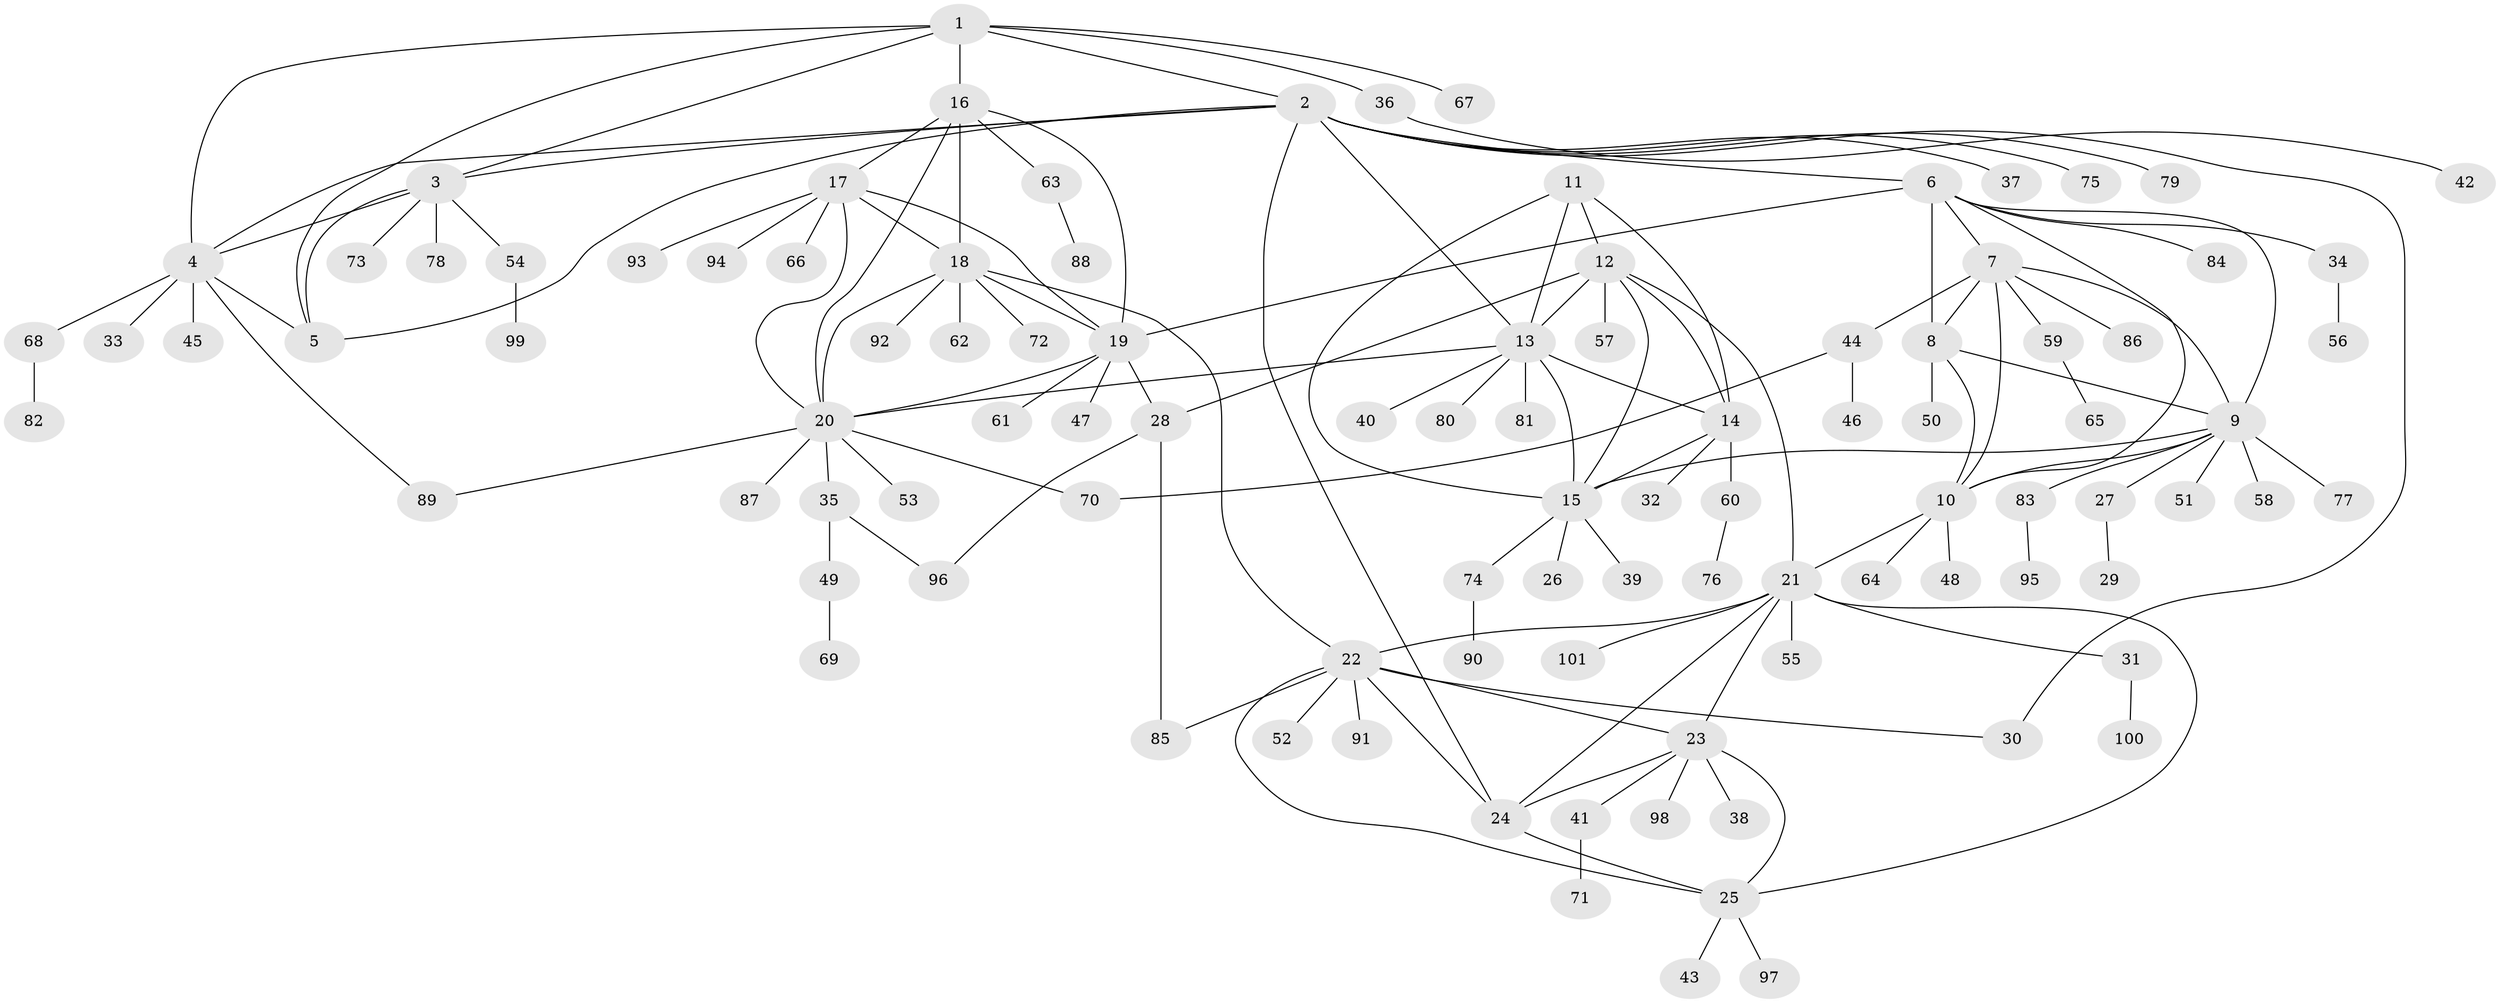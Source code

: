 // Generated by graph-tools (version 1.1) at 2025/37/03/09/25 02:37:10]
// undirected, 101 vertices, 142 edges
graph export_dot {
graph [start="1"]
  node [color=gray90,style=filled];
  1;
  2;
  3;
  4;
  5;
  6;
  7;
  8;
  9;
  10;
  11;
  12;
  13;
  14;
  15;
  16;
  17;
  18;
  19;
  20;
  21;
  22;
  23;
  24;
  25;
  26;
  27;
  28;
  29;
  30;
  31;
  32;
  33;
  34;
  35;
  36;
  37;
  38;
  39;
  40;
  41;
  42;
  43;
  44;
  45;
  46;
  47;
  48;
  49;
  50;
  51;
  52;
  53;
  54;
  55;
  56;
  57;
  58;
  59;
  60;
  61;
  62;
  63;
  64;
  65;
  66;
  67;
  68;
  69;
  70;
  71;
  72;
  73;
  74;
  75;
  76;
  77;
  78;
  79;
  80;
  81;
  82;
  83;
  84;
  85;
  86;
  87;
  88;
  89;
  90;
  91;
  92;
  93;
  94;
  95;
  96;
  97;
  98;
  99;
  100;
  101;
  1 -- 2;
  1 -- 3;
  1 -- 4;
  1 -- 5;
  1 -- 16;
  1 -- 36;
  1 -- 67;
  2 -- 3;
  2 -- 4;
  2 -- 5;
  2 -- 6;
  2 -- 13;
  2 -- 24;
  2 -- 30;
  2 -- 37;
  2 -- 75;
  2 -- 79;
  3 -- 4;
  3 -- 5;
  3 -- 54;
  3 -- 73;
  3 -- 78;
  4 -- 5;
  4 -- 33;
  4 -- 45;
  4 -- 68;
  4 -- 89;
  6 -- 7;
  6 -- 8;
  6 -- 9;
  6 -- 10;
  6 -- 19;
  6 -- 34;
  6 -- 84;
  7 -- 8;
  7 -- 9;
  7 -- 10;
  7 -- 44;
  7 -- 59;
  7 -- 86;
  8 -- 9;
  8 -- 10;
  8 -- 50;
  9 -- 10;
  9 -- 15;
  9 -- 27;
  9 -- 51;
  9 -- 58;
  9 -- 77;
  9 -- 83;
  10 -- 21;
  10 -- 48;
  10 -- 64;
  11 -- 12;
  11 -- 13;
  11 -- 14;
  11 -- 15;
  12 -- 13;
  12 -- 14;
  12 -- 15;
  12 -- 21;
  12 -- 28;
  12 -- 57;
  13 -- 14;
  13 -- 15;
  13 -- 20;
  13 -- 40;
  13 -- 80;
  13 -- 81;
  14 -- 15;
  14 -- 32;
  14 -- 60;
  15 -- 26;
  15 -- 39;
  15 -- 74;
  16 -- 17;
  16 -- 18;
  16 -- 19;
  16 -- 20;
  16 -- 63;
  17 -- 18;
  17 -- 19;
  17 -- 20;
  17 -- 66;
  17 -- 93;
  17 -- 94;
  18 -- 19;
  18 -- 20;
  18 -- 22;
  18 -- 62;
  18 -- 72;
  18 -- 92;
  19 -- 20;
  19 -- 28;
  19 -- 47;
  19 -- 61;
  20 -- 35;
  20 -- 53;
  20 -- 70;
  20 -- 87;
  20 -- 89;
  21 -- 22;
  21 -- 23;
  21 -- 24;
  21 -- 25;
  21 -- 31;
  21 -- 55;
  21 -- 101;
  22 -- 23;
  22 -- 24;
  22 -- 25;
  22 -- 30;
  22 -- 52;
  22 -- 85;
  22 -- 91;
  23 -- 24;
  23 -- 25;
  23 -- 38;
  23 -- 41;
  23 -- 98;
  24 -- 25;
  25 -- 43;
  25 -- 97;
  27 -- 29;
  28 -- 85;
  28 -- 96;
  31 -- 100;
  34 -- 56;
  35 -- 49;
  35 -- 96;
  36 -- 42;
  41 -- 71;
  44 -- 46;
  44 -- 70;
  49 -- 69;
  54 -- 99;
  59 -- 65;
  60 -- 76;
  63 -- 88;
  68 -- 82;
  74 -- 90;
  83 -- 95;
}
